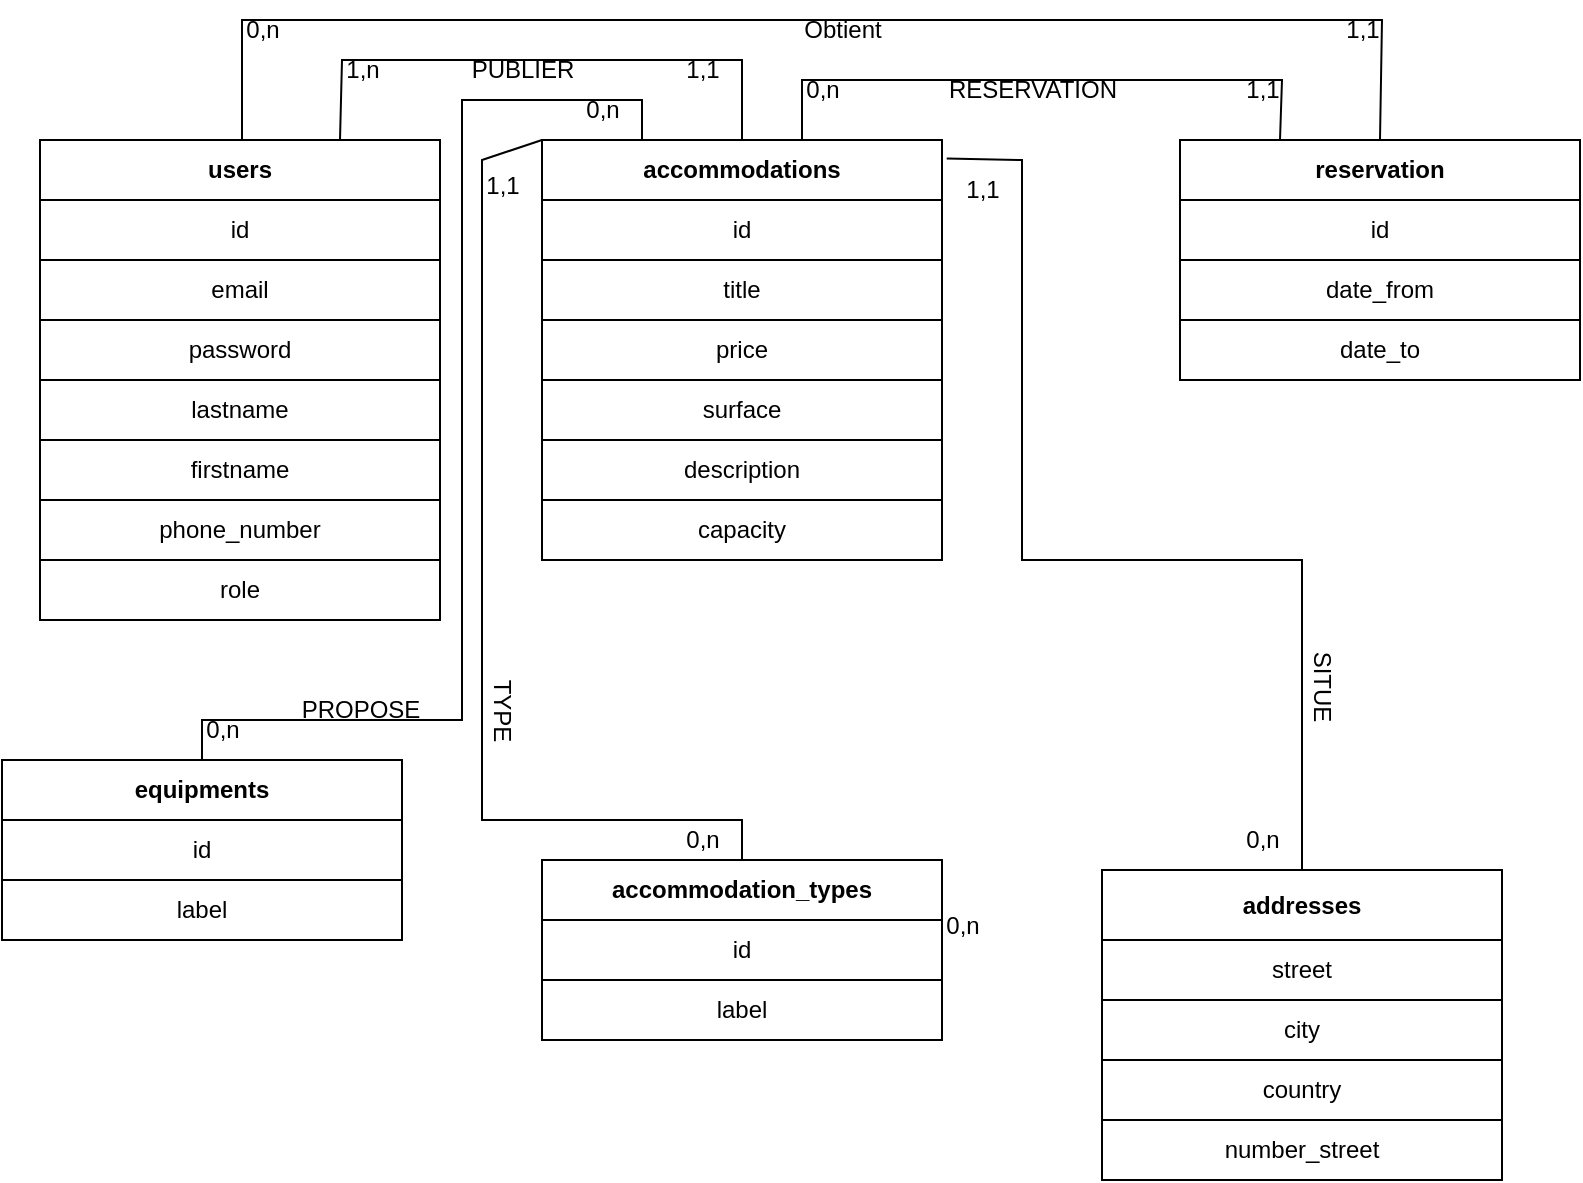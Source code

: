 <mxfile version="25.0.2">
  <diagram id="C5RBs43oDa-KdzZeNtuy" name="Page-1">
    <mxGraphModel dx="1114" dy="768" grid="1" gridSize="10" guides="1" tooltips="1" connect="1" arrows="1" fold="1" page="1" pageScale="1" pageWidth="827" pageHeight="1169" math="0" shadow="0">
      <root>
        <mxCell id="WIyWlLk6GJQsqaUBKTNV-0" />
        <mxCell id="WIyWlLk6GJQsqaUBKTNV-1" parent="WIyWlLk6GJQsqaUBKTNV-0" />
        <mxCell id="A29nZZCQALK415ZoHqxF-0" value="users" style="swimlane;whiteSpace=wrap;html=1;startSize=30;" parent="WIyWlLk6GJQsqaUBKTNV-1" vertex="1">
          <mxGeometry x="29" y="70" width="200" height="210" as="geometry" />
        </mxCell>
        <mxCell id="A29nZZCQALK415ZoHqxF-13" value="&lt;div&gt;email&lt;/div&gt;" style="whiteSpace=wrap;html=1;gradientColor=none;" parent="A29nZZCQALK415ZoHqxF-0" vertex="1">
          <mxGeometry y="60" width="200" height="30" as="geometry" />
        </mxCell>
        <mxCell id="A29nZZCQALK415ZoHqxF-14" value="&lt;div&gt;password&lt;/div&gt;" style="whiteSpace=wrap;html=1;gradientColor=none;" parent="A29nZZCQALK415ZoHqxF-0" vertex="1">
          <mxGeometry y="90" width="200" height="30" as="geometry" />
        </mxCell>
        <mxCell id="A29nZZCQALK415ZoHqxF-15" value="&lt;div&gt;&lt;span style=&quot;background-color: initial;&quot;&gt;lastname&lt;/span&gt;&lt;/div&gt;" style="whiteSpace=wrap;html=1;gradientColor=none;" parent="A29nZZCQALK415ZoHqxF-0" vertex="1">
          <mxGeometry y="120" width="200" height="30" as="geometry" />
        </mxCell>
        <mxCell id="A29nZZCQALK415ZoHqxF-16" value="firstname" style="whiteSpace=wrap;html=1;gradientColor=none;" parent="A29nZZCQALK415ZoHqxF-0" vertex="1">
          <mxGeometry y="150" width="200" height="30" as="geometry" />
        </mxCell>
        <mxCell id="A29nZZCQALK415ZoHqxF-17" value="&lt;div&gt;&lt;span style=&quot;background-color: initial;&quot;&gt;phone_number&lt;/span&gt;&lt;/div&gt;" style="whiteSpace=wrap;html=1;gradientColor=none;" parent="A29nZZCQALK415ZoHqxF-0" vertex="1">
          <mxGeometry y="180" width="200" height="30" as="geometry" />
        </mxCell>
        <mxCell id="A29nZZCQALK415ZoHqxF-18" value="role" style="whiteSpace=wrap;html=1;gradientColor=none;" parent="A29nZZCQALK415ZoHqxF-0" vertex="1">
          <mxGeometry y="210" width="200" height="30" as="geometry" />
        </mxCell>
        <mxCell id="LvhPInU438T6JlCGGzXY-3" value="&lt;div&gt;id&lt;/div&gt;" style="whiteSpace=wrap;html=1;gradientColor=none;" parent="A29nZZCQALK415ZoHqxF-0" vertex="1">
          <mxGeometry y="30" width="200" height="30" as="geometry" />
        </mxCell>
        <mxCell id="A29nZZCQALK415ZoHqxF-19" value="accommodations" style="swimlane;whiteSpace=wrap;html=1;startSize=30;" parent="WIyWlLk6GJQsqaUBKTNV-1" vertex="1">
          <mxGeometry x="280" y="70" width="200" height="180" as="geometry" />
        </mxCell>
        <mxCell id="A29nZZCQALK415ZoHqxF-21" value="&lt;div&gt;title&lt;/div&gt;" style="whiteSpace=wrap;html=1;gradientColor=none;" parent="A29nZZCQALK415ZoHqxF-19" vertex="1">
          <mxGeometry y="60" width="200" height="30" as="geometry" />
        </mxCell>
        <mxCell id="A29nZZCQALK415ZoHqxF-23" value="&lt;div&gt;&lt;span style=&quot;background-color: initial;&quot;&gt;price&lt;/span&gt;&lt;/div&gt;" style="whiteSpace=wrap;html=1;gradientColor=none;" parent="A29nZZCQALK415ZoHqxF-19" vertex="1">
          <mxGeometry y="90" width="200" height="30" as="geometry" />
        </mxCell>
        <mxCell id="A29nZZCQALK415ZoHqxF-25" value="&lt;div&gt;&lt;span style=&quot;background-color: initial;&quot;&gt;surface&lt;/span&gt;&lt;/div&gt;" style="whiteSpace=wrap;html=1;gradientColor=none;" parent="A29nZZCQALK415ZoHqxF-19" vertex="1">
          <mxGeometry y="120" width="200" height="30" as="geometry" />
        </mxCell>
        <mxCell id="A29nZZCQALK415ZoHqxF-26" value="description" style="whiteSpace=wrap;html=1;gradientColor=none;" parent="A29nZZCQALK415ZoHqxF-19" vertex="1">
          <mxGeometry y="150" width="200" height="30" as="geometry" />
        </mxCell>
        <mxCell id="A29nZZCQALK415ZoHqxF-28" value="capacity" style="whiteSpace=wrap;html=1;gradientColor=none;" parent="A29nZZCQALK415ZoHqxF-19" vertex="1">
          <mxGeometry y="180" width="200" height="30" as="geometry" />
        </mxCell>
        <mxCell id="LvhPInU438T6JlCGGzXY-4" value="&lt;div&gt;id&lt;/div&gt;" style="whiteSpace=wrap;html=1;gradientColor=none;" parent="A29nZZCQALK415ZoHqxF-19" vertex="1">
          <mxGeometry y="30" width="200" height="30" as="geometry" />
        </mxCell>
        <mxCell id="A29nZZCQALK415ZoHqxF-30" value="reservation" style="swimlane;whiteSpace=wrap;html=1;startSize=30;" parent="WIyWlLk6GJQsqaUBKTNV-1" vertex="1">
          <mxGeometry x="599" y="70" width="200" height="120" as="geometry" />
        </mxCell>
        <mxCell id="LvhPInU438T6JlCGGzXY-0" value="date_from" style="whiteSpace=wrap;html=1;gradientColor=none;" parent="A29nZZCQALK415ZoHqxF-30" vertex="1">
          <mxGeometry y="60" width="200" height="30" as="geometry" />
        </mxCell>
        <mxCell id="LvhPInU438T6JlCGGzXY-1" value="date_to" style="whiteSpace=wrap;html=1;gradientColor=none;" parent="A29nZZCQALK415ZoHqxF-30" vertex="1">
          <mxGeometry y="90" width="200" height="30" as="geometry" />
        </mxCell>
        <mxCell id="LvhPInU438T6JlCGGzXY-5" value="&lt;div&gt;id&lt;/div&gt;" style="whiteSpace=wrap;html=1;gradientColor=none;" parent="A29nZZCQALK415ZoHqxF-30" vertex="1">
          <mxGeometry y="30" width="200" height="30" as="geometry" />
        </mxCell>
        <mxCell id="A29nZZCQALK415ZoHqxF-52" value="equipments" style="swimlane;whiteSpace=wrap;html=1;startSize=30;" parent="WIyWlLk6GJQsqaUBKTNV-1" vertex="1">
          <mxGeometry x="10" y="380" width="200" height="60" as="geometry" />
        </mxCell>
        <mxCell id="A29nZZCQALK415ZoHqxF-54" value="&lt;div&gt;id&lt;/div&gt;" style="whiteSpace=wrap;html=1;gradientColor=none;" parent="A29nZZCQALK415ZoHqxF-52" vertex="1">
          <mxGeometry y="30" width="200" height="30" as="geometry" />
        </mxCell>
        <mxCell id="A29nZZCQALK415ZoHqxF-60" value="accommodation_types" style="swimlane;whiteSpace=wrap;html=1;startSize=30;" parent="WIyWlLk6GJQsqaUBKTNV-1" vertex="1">
          <mxGeometry x="280" y="430" width="200" height="60" as="geometry" />
        </mxCell>
        <mxCell id="A29nZZCQALK415ZoHqxF-62" value="&lt;div&gt;id&lt;/div&gt;" style="whiteSpace=wrap;html=1;gradientColor=none;" parent="A29nZZCQALK415ZoHqxF-60" vertex="1">
          <mxGeometry y="30" width="200" height="30" as="geometry" />
        </mxCell>
        <mxCell id="A29nZZCQALK415ZoHqxF-66" value="addresses" style="swimlane;whiteSpace=wrap;html=1;startSize=35;" parent="WIyWlLk6GJQsqaUBKTNV-1" vertex="1">
          <mxGeometry x="560" y="435" width="200" height="155" as="geometry" />
        </mxCell>
        <mxCell id="T766gROKR6Gjj-hQIjyO-1" value="&lt;div&gt;street&lt;/div&gt;" style="whiteSpace=wrap;html=1;gradientColor=none;" vertex="1" parent="A29nZZCQALK415ZoHqxF-66">
          <mxGeometry y="35" width="200" height="30" as="geometry" />
        </mxCell>
        <mxCell id="T766gROKR6Gjj-hQIjyO-2" value="&lt;div&gt;city&lt;/div&gt;" style="whiteSpace=wrap;html=1;gradientColor=none;" vertex="1" parent="A29nZZCQALK415ZoHqxF-66">
          <mxGeometry y="65" width="200" height="30" as="geometry" />
        </mxCell>
        <mxCell id="T766gROKR6Gjj-hQIjyO-3" value="&lt;div&gt;country&lt;/div&gt;" style="whiteSpace=wrap;html=1;gradientColor=none;" vertex="1" parent="A29nZZCQALK415ZoHqxF-66">
          <mxGeometry y="95" width="200" height="30" as="geometry" />
        </mxCell>
        <mxCell id="T766gROKR6Gjj-hQIjyO-4" value="&lt;div&gt;number_street&lt;/div&gt;" style="whiteSpace=wrap;html=1;gradientColor=none;" vertex="1" parent="A29nZZCQALK415ZoHqxF-66">
          <mxGeometry y="125" width="200" height="30" as="geometry" />
        </mxCell>
        <mxCell id="A29nZZCQALK415ZoHqxF-72" value="" style="endArrow=none;html=1;rounded=0;entryX=0.5;entryY=0;entryDx=0;entryDy=0;" parent="WIyWlLk6GJQsqaUBKTNV-1" target="A29nZZCQALK415ZoHqxF-30" edge="1">
          <mxGeometry width="50" height="50" relative="1" as="geometry">
            <mxPoint x="130" y="70" as="sourcePoint" />
            <mxPoint x="599" y="205" as="targetPoint" />
            <Array as="points">
              <mxPoint x="130" y="10" />
              <mxPoint x="260" y="10" />
              <mxPoint x="560" y="10" />
              <mxPoint x="700" y="10" />
            </Array>
          </mxGeometry>
        </mxCell>
        <mxCell id="A29nZZCQALK415ZoHqxF-74" value="" style="endArrow=none;html=1;rounded=0;entryX=0.25;entryY=0;entryDx=0;entryDy=0;exitX=0.65;exitY=0;exitDx=0;exitDy=0;exitPerimeter=0;" parent="WIyWlLk6GJQsqaUBKTNV-1" source="A29nZZCQALK415ZoHqxF-19" target="A29nZZCQALK415ZoHqxF-30" edge="1">
          <mxGeometry width="50" height="50" relative="1" as="geometry">
            <mxPoint x="430" y="50" as="sourcePoint" />
            <mxPoint x="599" y="235" as="targetPoint" />
            <Array as="points">
              <mxPoint x="410" y="40" />
              <mxPoint x="650" y="40" />
            </Array>
          </mxGeometry>
        </mxCell>
        <mxCell id="A29nZZCQALK415ZoHqxF-75" value="" style="endArrow=none;html=1;rounded=0;exitX=0.059;exitY=-0.024;exitDx=0;exitDy=0;entryX=0.5;entryY=0;entryDx=0;entryDy=0;exitPerimeter=0;" parent="WIyWlLk6GJQsqaUBKTNV-1" source="A29nZZCQALK415ZoHqxF-89" target="A29nZZCQALK415ZoHqxF-66" edge="1">
          <mxGeometry width="50" height="50" relative="1" as="geometry">
            <mxPoint x="480" y="175" as="sourcePoint" />
            <mxPoint x="560" y="480" as="targetPoint" />
            <Array as="points">
              <mxPoint x="520" y="80" />
              <mxPoint x="520" y="280" />
              <mxPoint x="660" y="280" />
              <mxPoint x="660" y="400" />
            </Array>
          </mxGeometry>
        </mxCell>
        <mxCell id="A29nZZCQALK415ZoHqxF-77" value="" style="endArrow=none;html=1;rounded=0;entryX=0;entryY=0;entryDx=0;entryDy=0;exitX=0.5;exitY=0;exitDx=0;exitDy=0;" parent="WIyWlLk6GJQsqaUBKTNV-1" source="A29nZZCQALK415ZoHqxF-60" target="A29nZZCQALK415ZoHqxF-19" edge="1">
          <mxGeometry width="50" height="50" relative="1" as="geometry">
            <mxPoint x="480" y="475" as="sourcePoint" />
            <mxPoint x="480" y="235" as="targetPoint" />
            <Array as="points">
              <mxPoint x="380" y="410" />
              <mxPoint x="250" y="410" />
              <mxPoint x="250" y="80" />
            </Array>
          </mxGeometry>
        </mxCell>
        <mxCell id="A29nZZCQALK415ZoHqxF-78" value="" style="endArrow=none;html=1;rounded=0;exitX=0.5;exitY=0;exitDx=0;exitDy=0;entryX=0.25;entryY=0;entryDx=0;entryDy=0;" parent="WIyWlLk6GJQsqaUBKTNV-1" source="A29nZZCQALK415ZoHqxF-52" target="A29nZZCQALK415ZoHqxF-19" edge="1">
          <mxGeometry width="50" height="50" relative="1" as="geometry">
            <mxPoint x="210" y="430" as="sourcePoint" />
            <mxPoint x="260" y="210" as="targetPoint" />
            <Array as="points">
              <mxPoint x="110" y="360" />
              <mxPoint x="240" y="360" />
              <mxPoint x="240" y="50" />
              <mxPoint x="330" y="50" />
            </Array>
          </mxGeometry>
        </mxCell>
        <mxCell id="A29nZZCQALK415ZoHqxF-79" value="" style="endArrow=none;html=1;rounded=0;entryX=0.75;entryY=0;entryDx=0;entryDy=0;exitX=0.5;exitY=0;exitDx=0;exitDy=0;" parent="WIyWlLk6GJQsqaUBKTNV-1" source="A29nZZCQALK415ZoHqxF-19" target="A29nZZCQALK415ZoHqxF-0" edge="1">
          <mxGeometry width="50" height="50" relative="1" as="geometry">
            <mxPoint x="260" y="170" as="sourcePoint" />
            <mxPoint x="228.6" y="119.62" as="targetPoint" />
            <Array as="points">
              <mxPoint x="380" y="30" />
              <mxPoint x="180" y="30" />
            </Array>
          </mxGeometry>
        </mxCell>
        <mxCell id="A29nZZCQALK415ZoHqxF-80" value="0,n" style="text;html=1;align=center;verticalAlign=middle;resizable=0;points=[];autosize=1;strokeColor=none;fillColor=none;" parent="WIyWlLk6GJQsqaUBKTNV-1" vertex="1">
          <mxGeometry x="120" width="40" height="30" as="geometry" />
        </mxCell>
        <mxCell id="A29nZZCQALK415ZoHqxF-82" value="1,1" style="text;html=1;align=center;verticalAlign=middle;resizable=0;points=[];autosize=1;strokeColor=none;fillColor=none;" parent="WIyWlLk6GJQsqaUBKTNV-1" vertex="1">
          <mxGeometry x="670" width="40" height="30" as="geometry" />
        </mxCell>
        <mxCell id="A29nZZCQALK415ZoHqxF-83" value="1,n" style="text;html=1;align=center;verticalAlign=middle;resizable=0;points=[];autosize=1;strokeColor=none;fillColor=none;" parent="WIyWlLk6GJQsqaUBKTNV-1" vertex="1">
          <mxGeometry x="170" y="20" width="40" height="30" as="geometry" />
        </mxCell>
        <mxCell id="A29nZZCQALK415ZoHqxF-84" value="1,1" style="text;html=1;align=center;verticalAlign=middle;resizable=0;points=[];autosize=1;strokeColor=none;fillColor=none;" parent="WIyWlLk6GJQsqaUBKTNV-1" vertex="1">
          <mxGeometry x="340" y="20" width="40" height="30" as="geometry" />
        </mxCell>
        <mxCell id="A29nZZCQALK415ZoHqxF-86" value="1,1" style="text;html=1;align=center;verticalAlign=middle;resizable=0;points=[];autosize=1;strokeColor=none;fillColor=none;" parent="WIyWlLk6GJQsqaUBKTNV-1" vertex="1">
          <mxGeometry x="620" y="30" width="40" height="30" as="geometry" />
        </mxCell>
        <mxCell id="A29nZZCQALK415ZoHqxF-88" value="RESERVATION" style="text;html=1;align=center;verticalAlign=middle;resizable=0;points=[];autosize=1;strokeColor=none;fillColor=none;rotation=0;" parent="WIyWlLk6GJQsqaUBKTNV-1" vertex="1">
          <mxGeometry x="470" y="30" width="110" height="30" as="geometry" />
        </mxCell>
        <mxCell id="A29nZZCQALK415ZoHqxF-89" value="1,1" style="text;html=1;align=center;verticalAlign=middle;resizable=0;points=[];autosize=1;strokeColor=none;fillColor=none;" parent="WIyWlLk6GJQsqaUBKTNV-1" vertex="1">
          <mxGeometry x="480" y="80" width="40" height="30" as="geometry" />
        </mxCell>
        <mxCell id="A29nZZCQALK415ZoHqxF-90" value="0,n" style="text;html=1;align=center;verticalAlign=middle;resizable=0;points=[];autosize=1;strokeColor=none;fillColor=none;" parent="WIyWlLk6GJQsqaUBKTNV-1" vertex="1">
          <mxGeometry x="620" y="405" width="40" height="30" as="geometry" />
        </mxCell>
        <mxCell id="A29nZZCQALK415ZoHqxF-91" value="0,n" style="text;html=1;align=center;verticalAlign=middle;resizable=0;points=[];autosize=1;strokeColor=none;fillColor=none;" parent="WIyWlLk6GJQsqaUBKTNV-1" vertex="1">
          <mxGeometry x="290" y="40" width="40" height="30" as="geometry" />
        </mxCell>
        <mxCell id="A29nZZCQALK415ZoHqxF-93" value="0,n" style="text;html=1;align=center;verticalAlign=middle;resizable=0;points=[];autosize=1;strokeColor=none;fillColor=none;" parent="WIyWlLk6GJQsqaUBKTNV-1" vertex="1">
          <mxGeometry x="100" y="350" width="40" height="30" as="geometry" />
        </mxCell>
        <mxCell id="A29nZZCQALK415ZoHqxF-95" value="0,n" style="text;html=1;align=center;verticalAlign=middle;resizable=0;points=[];autosize=1;strokeColor=none;fillColor=none;" parent="WIyWlLk6GJQsqaUBKTNV-1" vertex="1">
          <mxGeometry x="470" y="448" width="40" height="30" as="geometry" />
        </mxCell>
        <mxCell id="A29nZZCQALK415ZoHqxF-96" value="Obtient" style="text;html=1;align=center;verticalAlign=middle;resizable=0;points=[];autosize=1;strokeColor=none;fillColor=none;" parent="WIyWlLk6GJQsqaUBKTNV-1" vertex="1">
          <mxGeometry x="400" width="60" height="30" as="geometry" />
        </mxCell>
        <mxCell id="A29nZZCQALK415ZoHqxF-97" value="PUBLIER" style="text;html=1;align=center;verticalAlign=middle;resizable=0;points=[];autosize=1;strokeColor=none;fillColor=none;rotation=0;" parent="WIyWlLk6GJQsqaUBKTNV-1" vertex="1">
          <mxGeometry x="235" y="20" width="70" height="30" as="geometry" />
        </mxCell>
        <mxCell id="A29nZZCQALK415ZoHqxF-98" value="PROPOSE" style="text;html=1;align=center;verticalAlign=middle;resizable=0;points=[];autosize=1;strokeColor=none;fillColor=none;rotation=0;" parent="WIyWlLk6GJQsqaUBKTNV-1" vertex="1">
          <mxGeometry x="149" y="340" width="80" height="30" as="geometry" />
        </mxCell>
        <mxCell id="A29nZZCQALK415ZoHqxF-100" value="SITUE" style="text;html=1;align=center;verticalAlign=middle;resizable=0;points=[];autosize=1;strokeColor=none;fillColor=none;rotation=90;" parent="WIyWlLk6GJQsqaUBKTNV-1" vertex="1">
          <mxGeometry x="640" y="328" width="60" height="30" as="geometry" />
        </mxCell>
        <mxCell id="A29nZZCQALK415ZoHqxF-101" value="TYPE" style="text;html=1;align=center;verticalAlign=middle;resizable=0;points=[];autosize=1;strokeColor=none;fillColor=none;rotation=90;" parent="WIyWlLk6GJQsqaUBKTNV-1" vertex="1">
          <mxGeometry x="235" y="340" width="50" height="30" as="geometry" />
        </mxCell>
        <mxCell id="A29nZZCQALK415ZoHqxF-85" value="0,n" style="text;html=1;align=center;verticalAlign=middle;resizable=0;points=[];autosize=1;strokeColor=none;fillColor=none;" parent="WIyWlLk6GJQsqaUBKTNV-1" vertex="1">
          <mxGeometry x="400" y="30" width="40" height="30" as="geometry" />
        </mxCell>
        <mxCell id="2gtgH7XLLV9unmcRsQni-4" value="1,1" style="text;html=1;align=center;verticalAlign=middle;resizable=0;points=[];autosize=1;strokeColor=none;fillColor=none;" parent="WIyWlLk6GJQsqaUBKTNV-1" vertex="1">
          <mxGeometry x="240" y="78" width="40" height="30" as="geometry" />
        </mxCell>
        <mxCell id="2gtgH7XLLV9unmcRsQni-5" value="0,n" style="text;html=1;align=center;verticalAlign=middle;resizable=0;points=[];autosize=1;strokeColor=none;fillColor=none;" parent="WIyWlLk6GJQsqaUBKTNV-1" vertex="1">
          <mxGeometry x="340" y="405" width="40" height="30" as="geometry" />
        </mxCell>
        <mxCell id="LvhPInU438T6JlCGGzXY-6" value="&lt;div&gt;label&lt;/div&gt;" style="whiteSpace=wrap;html=1;gradientColor=none;" parent="WIyWlLk6GJQsqaUBKTNV-1" vertex="1">
          <mxGeometry x="280" y="490" width="200" height="30" as="geometry" />
        </mxCell>
        <mxCell id="LvhPInU438T6JlCGGzXY-7" value="&lt;div&gt;label&lt;/div&gt;" style="whiteSpace=wrap;html=1;gradientColor=none;" parent="WIyWlLk6GJQsqaUBKTNV-1" vertex="1">
          <mxGeometry x="10" y="440" width="200" height="30" as="geometry" />
        </mxCell>
      </root>
    </mxGraphModel>
  </diagram>
</mxfile>
